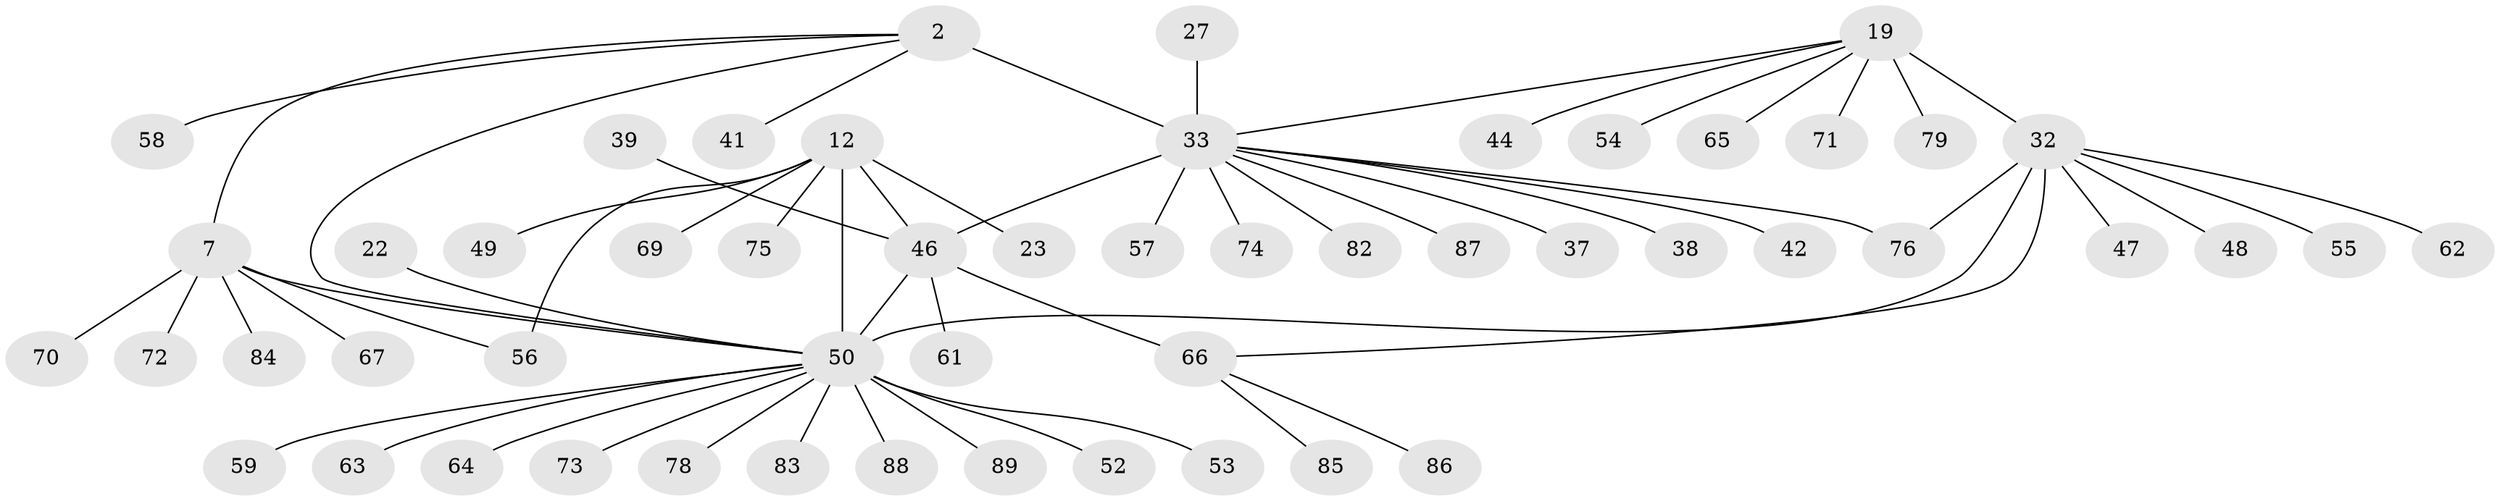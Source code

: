 // original degree distribution, {5: 0.056179775280898875, 12: 0.011235955056179775, 8: 0.033707865168539325, 7: 0.0449438202247191, 6: 0.033707865168539325, 11: 0.02247191011235955, 4: 0.02247191011235955, 9: 0.011235955056179775, 1: 0.5955056179775281, 2: 0.1348314606741573, 3: 0.033707865168539325}
// Generated by graph-tools (version 1.1) at 2025/57/03/04/25 21:57:29]
// undirected, 53 vertices, 59 edges
graph export_dot {
graph [start="1"]
  node [color=gray90,style=filled];
  2 [super="+1"];
  7 [super="+6"];
  12 [super="+10"];
  19 [super="+17"];
  22;
  23;
  27;
  32 [super="+20+25+31"];
  33 [super="+4"];
  37;
  38;
  39;
  41;
  42;
  44;
  46 [super="+29+36+28"];
  47;
  48;
  49;
  50 [super="+45+8"];
  52;
  53;
  54;
  55;
  56;
  57;
  58;
  59 [super="+30"];
  61;
  62;
  63 [super="+24"];
  64;
  65 [super="+26"];
  66 [super="+13+15+21+51"];
  67 [super="+60"];
  69;
  70;
  71;
  72 [super="+68"];
  73;
  74;
  75;
  76 [super="+43"];
  78;
  79;
  82;
  83;
  84;
  85;
  86 [super="+81"];
  87;
  88;
  89;
  2 -- 41;
  2 -- 58;
  2 -- 7;
  2 -- 50;
  2 -- 33 [weight=4];
  7 -- 56;
  7 -- 70;
  7 -- 84;
  7 -- 67;
  7 -- 72;
  7 -- 50 [weight=4];
  12 -- 23;
  12 -- 49;
  12 -- 69;
  12 -- 75;
  12 -- 56;
  12 -- 46;
  12 -- 50 [weight=4];
  19 -- 54;
  19 -- 79;
  19 -- 71;
  19 -- 44;
  19 -- 65;
  19 -- 32 [weight=4];
  19 -- 33;
  22 -- 50;
  27 -- 33;
  32 -- 66;
  32 -- 76;
  32 -- 47;
  32 -- 48;
  32 -- 50 [weight=2];
  32 -- 55;
  32 -- 62;
  33 -- 37;
  33 -- 38;
  33 -- 42;
  33 -- 74;
  33 -- 76;
  33 -- 46 [weight=3];
  33 -- 82;
  33 -- 87;
  33 -- 57;
  39 -- 46;
  46 -- 50 [weight=4];
  46 -- 61;
  46 -- 66 [weight=3];
  50 -- 78;
  50 -- 83;
  50 -- 52;
  50 -- 53;
  50 -- 88;
  50 -- 89;
  50 -- 63;
  50 -- 64;
  50 -- 73;
  50 -- 59;
  66 -- 85;
  66 -- 86;
}
